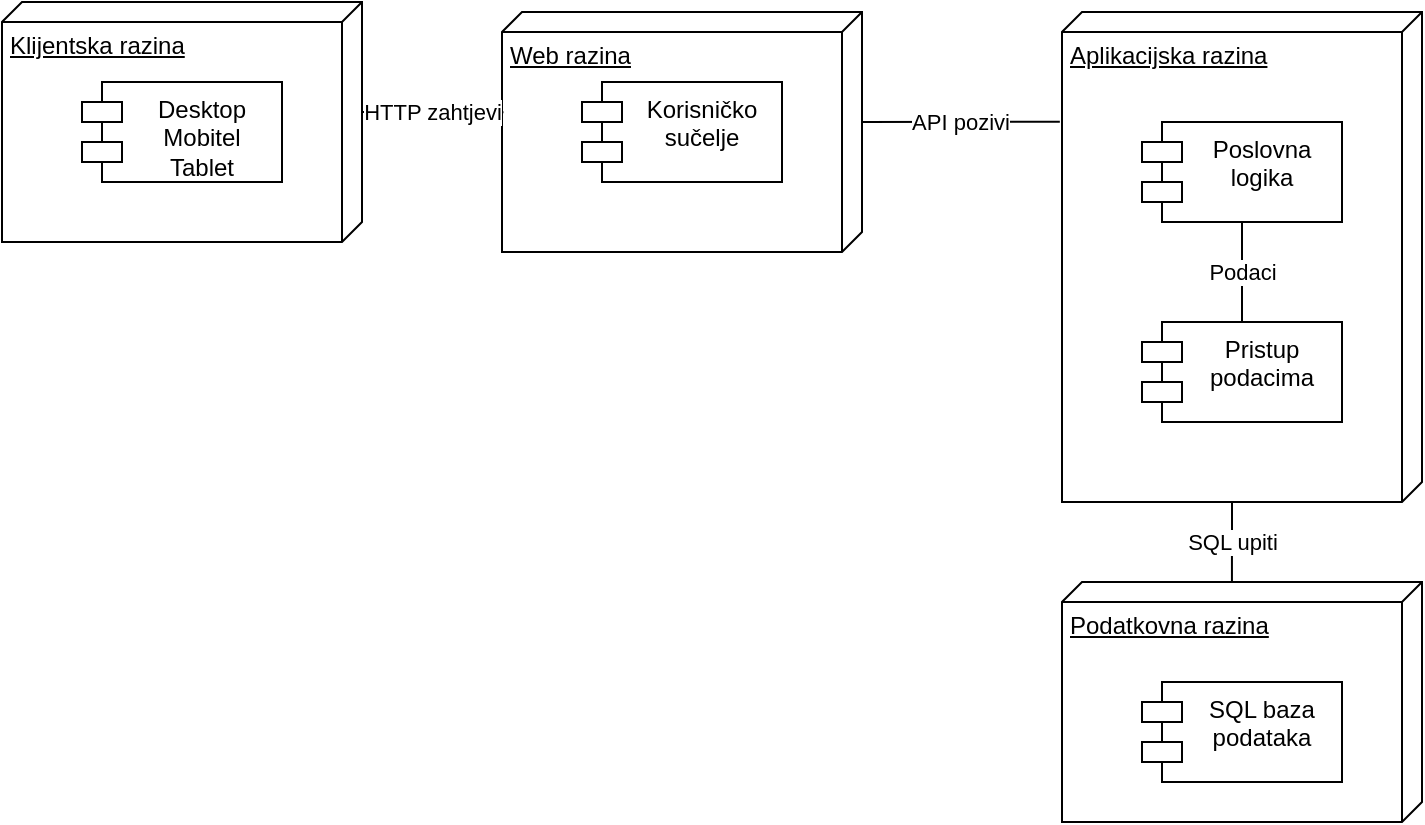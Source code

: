 <mxfile version="24.5.5" type="device">
  <diagram name="Page-1" id="arClDejTxvfNBvChGNd_">
    <mxGraphModel dx="1643" dy="756" grid="1" gridSize="10" guides="1" tooltips="1" connect="1" arrows="1" fold="1" page="1" pageScale="1" pageWidth="827" pageHeight="1169" math="0" shadow="0">
      <root>
        <mxCell id="0" />
        <mxCell id="1" parent="0" />
        <mxCell id="I8ZRsmWN1uhxYX_VTkR--1" value="Klijentska razina" style="verticalAlign=top;align=left;spacingTop=8;spacingLeft=2;spacingRight=12;shape=cube;size=10;direction=south;fontStyle=4;html=1;whiteSpace=wrap;" vertex="1" parent="1">
          <mxGeometry x="100" y="140" width="180" height="120" as="geometry" />
        </mxCell>
        <mxCell id="I8ZRsmWN1uhxYX_VTkR--2" value="Desktop&lt;div&gt;Mobitel&lt;/div&gt;&lt;div&gt;Tablet&lt;/div&gt;" style="shape=module;align=left;spacingLeft=20;align=center;verticalAlign=top;whiteSpace=wrap;html=1;" vertex="1" parent="1">
          <mxGeometry x="140" y="180" width="100" height="50" as="geometry" />
        </mxCell>
        <mxCell id="I8ZRsmWN1uhxYX_VTkR--3" value="Web razina" style="verticalAlign=top;align=left;spacingTop=8;spacingLeft=2;spacingRight=12;shape=cube;size=10;direction=south;fontStyle=4;html=1;whiteSpace=wrap;" vertex="1" parent="1">
          <mxGeometry x="350" y="145" width="180" height="120" as="geometry" />
        </mxCell>
        <mxCell id="I8ZRsmWN1uhxYX_VTkR--4" value="Korisničko sučelje" style="shape=module;align=left;spacingLeft=20;align=center;verticalAlign=top;whiteSpace=wrap;html=1;" vertex="1" parent="1">
          <mxGeometry x="390" y="180" width="100" height="50" as="geometry" />
        </mxCell>
        <mxCell id="I8ZRsmWN1uhxYX_VTkR--5" value="Aplikacijska razina" style="verticalAlign=top;align=left;spacingTop=8;spacingLeft=2;spacingRight=12;shape=cube;size=10;direction=south;fontStyle=4;html=1;whiteSpace=wrap;" vertex="1" parent="1">
          <mxGeometry x="630" y="145" width="180" height="245" as="geometry" />
        </mxCell>
        <mxCell id="I8ZRsmWN1uhxYX_VTkR--6" value="Poslovna logika" style="shape=module;align=left;spacingLeft=20;align=center;verticalAlign=top;whiteSpace=wrap;html=1;" vertex="1" parent="1">
          <mxGeometry x="670" y="200" width="100" height="50" as="geometry" />
        </mxCell>
        <mxCell id="I8ZRsmWN1uhxYX_VTkR--7" value="Pristup podacima" style="shape=module;align=left;spacingLeft=20;align=center;verticalAlign=top;whiteSpace=wrap;html=1;" vertex="1" parent="1">
          <mxGeometry x="670" y="300" width="100" height="50" as="geometry" />
        </mxCell>
        <mxCell id="I8ZRsmWN1uhxYX_VTkR--8" value="Podatkovna razina" style="verticalAlign=top;align=left;spacingTop=8;spacingLeft=2;spacingRight=12;shape=cube;size=10;direction=south;fontStyle=4;html=1;whiteSpace=wrap;" vertex="1" parent="1">
          <mxGeometry x="630" y="430" width="180" height="120" as="geometry" />
        </mxCell>
        <mxCell id="I8ZRsmWN1uhxYX_VTkR--9" value="SQL baza podataka" style="shape=module;align=left;spacingLeft=20;align=center;verticalAlign=top;whiteSpace=wrap;html=1;" vertex="1" parent="1">
          <mxGeometry x="670" y="480" width="100" height="50" as="geometry" />
        </mxCell>
        <mxCell id="I8ZRsmWN1uhxYX_VTkR--10" value="HTTP zahtjevi" style="endArrow=none;html=1;rounded=0;exitX=0;exitY=0;exitDx=55;exitDy=0;exitPerimeter=0;entryX=0.418;entryY=0.996;entryDx=0;entryDy=0;entryPerimeter=0;" edge="1" parent="1" source="I8ZRsmWN1uhxYX_VTkR--1" target="I8ZRsmWN1uhxYX_VTkR--3">
          <mxGeometry width="50" height="50" relative="1" as="geometry">
            <mxPoint x="390" y="330" as="sourcePoint" />
            <mxPoint x="440" y="280" as="targetPoint" />
          </mxGeometry>
        </mxCell>
        <mxCell id="I8ZRsmWN1uhxYX_VTkR--11" value="API pozivi" style="endArrow=none;html=1;rounded=0;exitX=0;exitY=0;exitDx=55;exitDy=0;exitPerimeter=0;entryX=0.224;entryY=1.006;entryDx=0;entryDy=0;entryPerimeter=0;" edge="1" parent="1" source="I8ZRsmWN1uhxYX_VTkR--3" target="I8ZRsmWN1uhxYX_VTkR--5">
          <mxGeometry width="50" height="50" relative="1" as="geometry">
            <mxPoint x="570" y="370" as="sourcePoint" />
            <mxPoint x="620" y="320" as="targetPoint" />
          </mxGeometry>
        </mxCell>
        <mxCell id="I8ZRsmWN1uhxYX_VTkR--12" value="Podaci" style="endArrow=none;html=1;rounded=0;entryX=0.5;entryY=1;entryDx=0;entryDy=0;exitX=0.5;exitY=0;exitDx=0;exitDy=0;" edge="1" parent="1" source="I8ZRsmWN1uhxYX_VTkR--7" target="I8ZRsmWN1uhxYX_VTkR--6">
          <mxGeometry width="50" height="50" relative="1" as="geometry">
            <mxPoint x="620" y="370" as="sourcePoint" />
            <mxPoint x="670" y="320" as="targetPoint" />
          </mxGeometry>
        </mxCell>
        <mxCell id="I8ZRsmWN1uhxYX_VTkR--13" value="SQL upiti" style="endArrow=none;html=1;rounded=0;entryX=0;entryY=0;entryDx=245;entryDy=95;entryPerimeter=0;exitX=-0.002;exitY=0.528;exitDx=0;exitDy=0;exitPerimeter=0;" edge="1" parent="1" source="I8ZRsmWN1uhxYX_VTkR--8" target="I8ZRsmWN1uhxYX_VTkR--5">
          <mxGeometry width="50" height="50" relative="1" as="geometry">
            <mxPoint x="620" y="370" as="sourcePoint" />
            <mxPoint x="670" y="320" as="targetPoint" />
          </mxGeometry>
        </mxCell>
      </root>
    </mxGraphModel>
  </diagram>
</mxfile>
